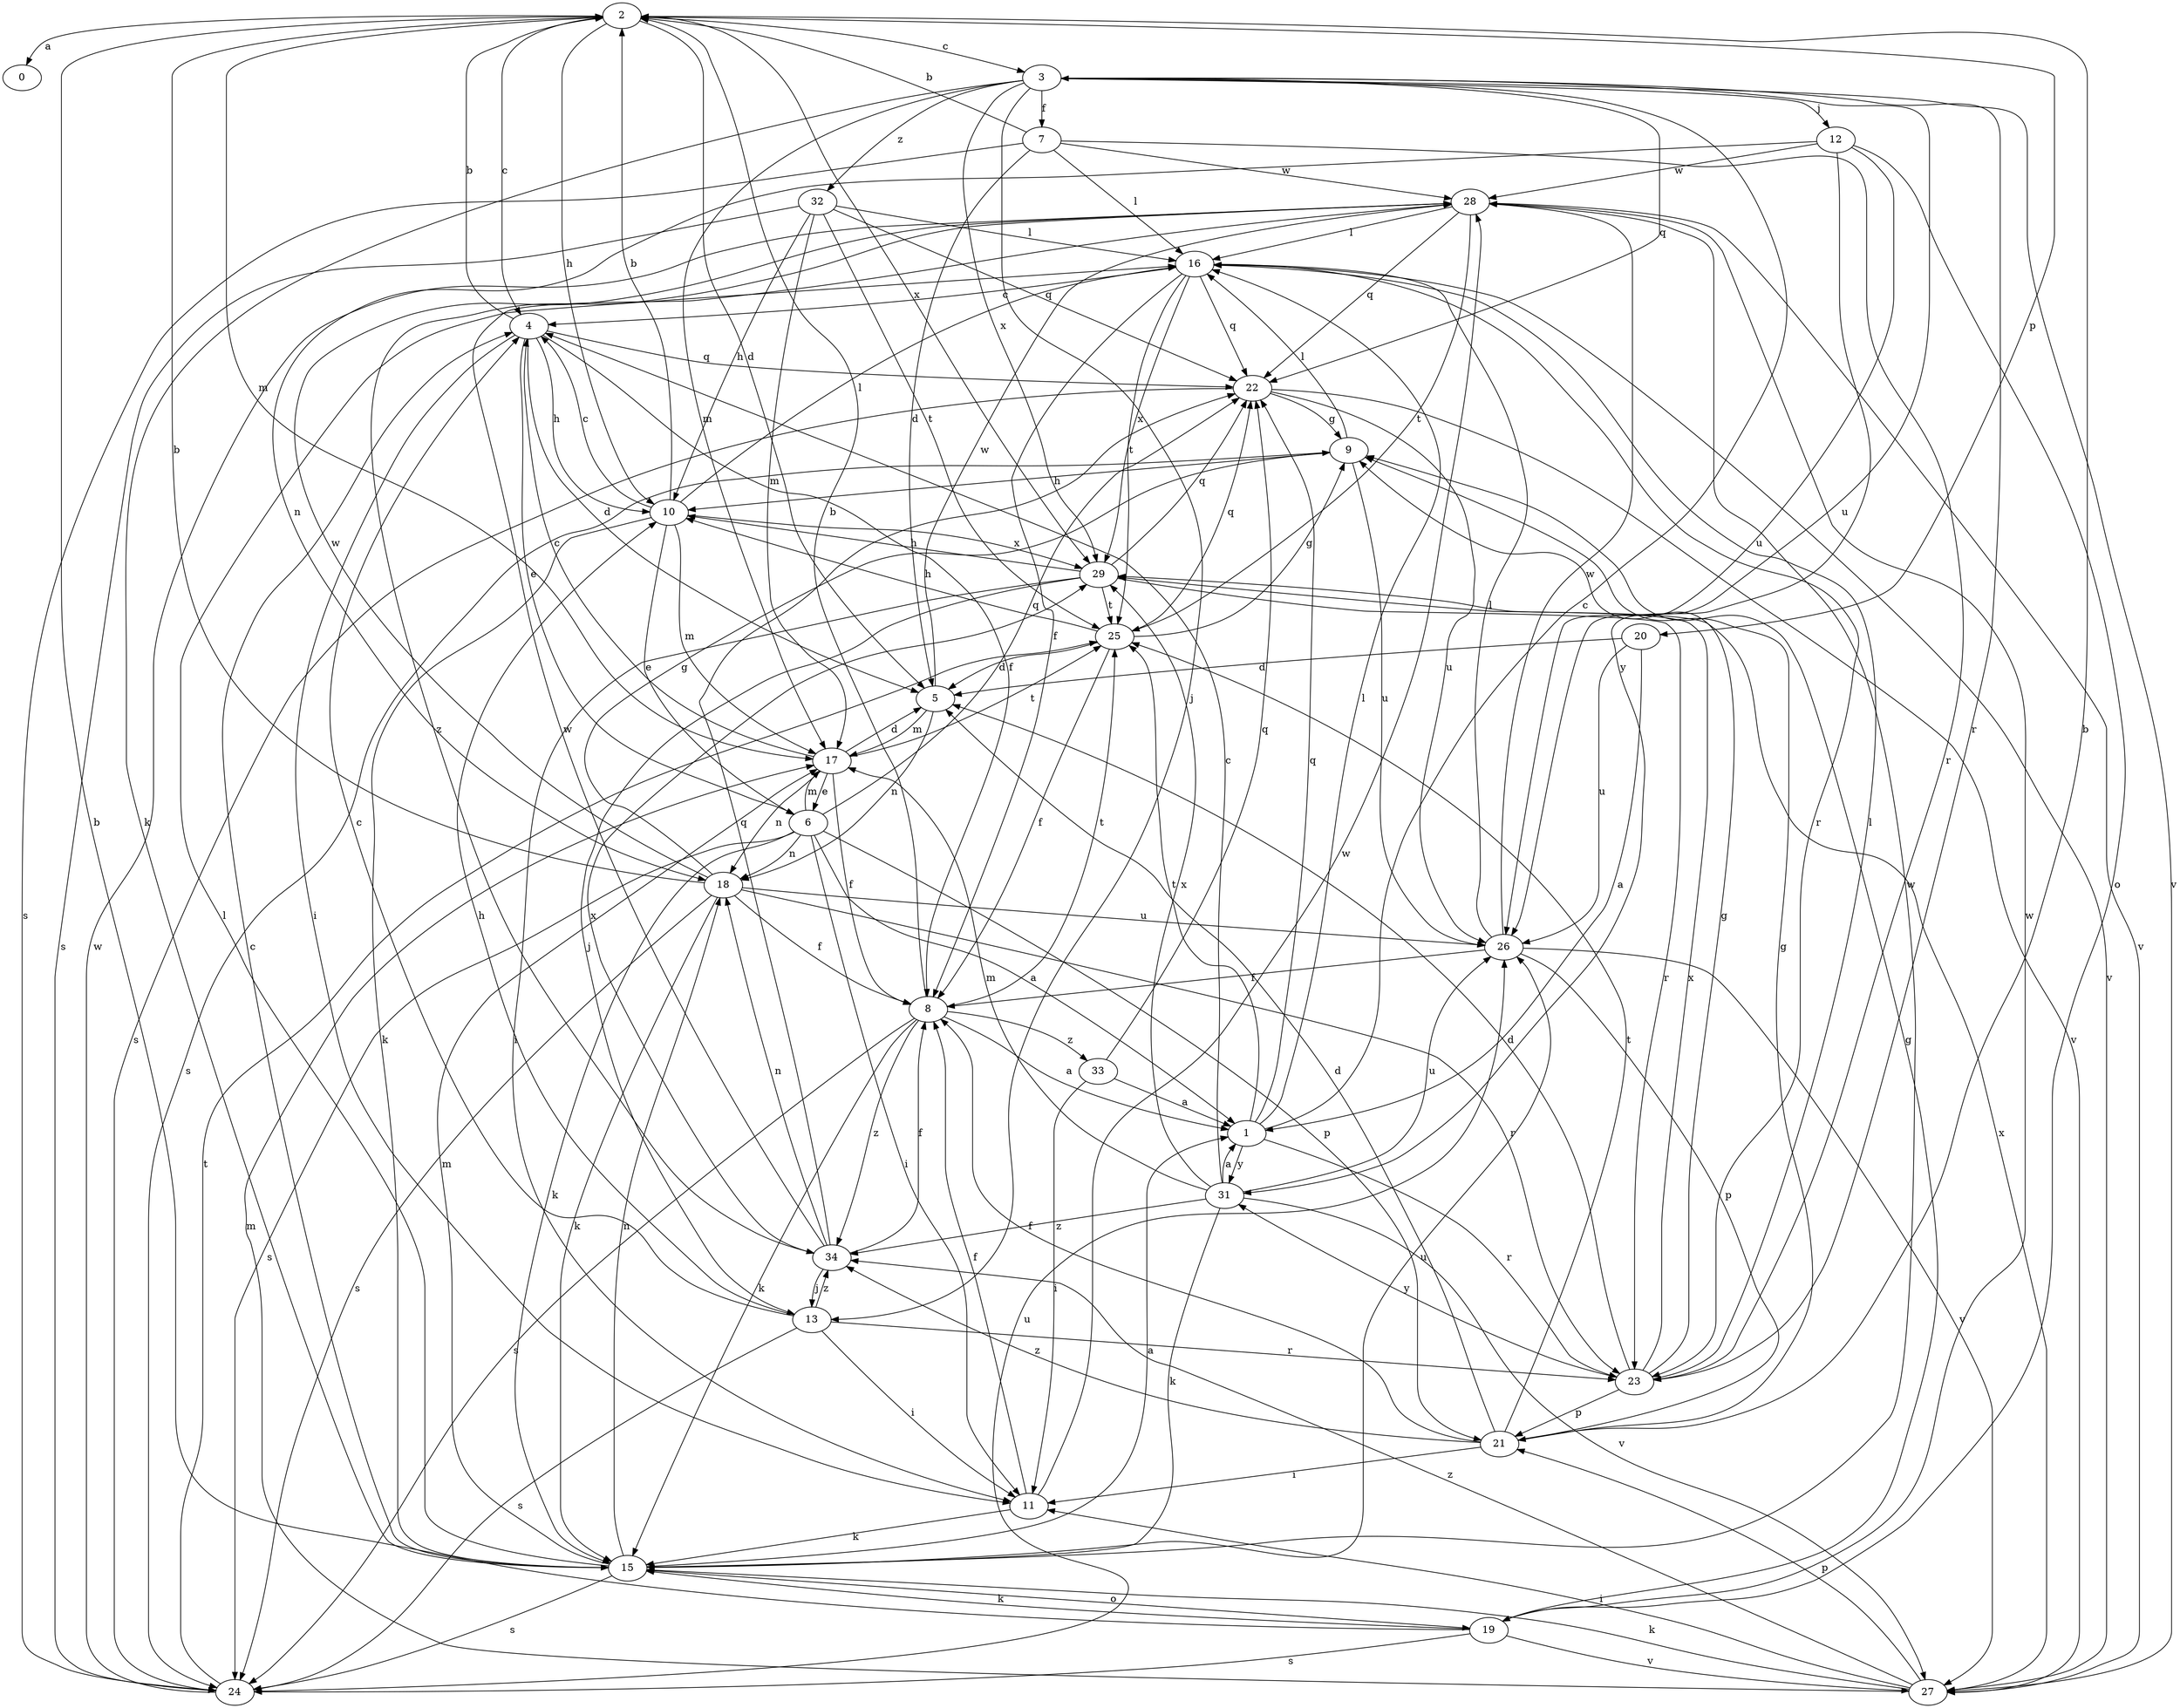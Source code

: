 strict digraph  {
0;
1;
2;
3;
4;
5;
6;
7;
8;
9;
10;
11;
12;
13;
15;
16;
17;
18;
19;
20;
21;
22;
23;
24;
25;
26;
27;
28;
29;
31;
32;
33;
34;
1 -> 3  [label=c];
1 -> 16  [label=l];
1 -> 22  [label=q];
1 -> 23  [label=r];
1 -> 25  [label=t];
1 -> 31  [label=y];
2 -> 0  [label=a];
2 -> 3  [label=c];
2 -> 4  [label=c];
2 -> 5  [label=d];
2 -> 10  [label=h];
2 -> 17  [label=m];
2 -> 20  [label=p];
2 -> 29  [label=x];
3 -> 7  [label=f];
3 -> 12  [label=j];
3 -> 13  [label=j];
3 -> 15  [label=k];
3 -> 17  [label=m];
3 -> 22  [label=q];
3 -> 23  [label=r];
3 -> 26  [label=u];
3 -> 27  [label=v];
3 -> 29  [label=x];
3 -> 32  [label=z];
4 -> 2  [label=b];
4 -> 5  [label=d];
4 -> 6  [label=e];
4 -> 8  [label=f];
4 -> 10  [label=h];
4 -> 11  [label=i];
4 -> 22  [label=q];
5 -> 17  [label=m];
5 -> 18  [label=n];
5 -> 28  [label=w];
6 -> 1  [label=a];
6 -> 11  [label=i];
6 -> 15  [label=k];
6 -> 17  [label=m];
6 -> 18  [label=n];
6 -> 21  [label=p];
6 -> 22  [label=q];
6 -> 24  [label=s];
7 -> 2  [label=b];
7 -> 5  [label=d];
7 -> 16  [label=l];
7 -> 23  [label=r];
7 -> 24  [label=s];
7 -> 28  [label=w];
8 -> 1  [label=a];
8 -> 2  [label=b];
8 -> 15  [label=k];
8 -> 24  [label=s];
8 -> 25  [label=t];
8 -> 33  [label=z];
8 -> 34  [label=z];
9 -> 10  [label=h];
9 -> 16  [label=l];
9 -> 24  [label=s];
9 -> 26  [label=u];
10 -> 2  [label=b];
10 -> 4  [label=c];
10 -> 6  [label=e];
10 -> 15  [label=k];
10 -> 16  [label=l];
10 -> 17  [label=m];
10 -> 29  [label=x];
11 -> 8  [label=f];
11 -> 15  [label=k];
11 -> 28  [label=w];
12 -> 18  [label=n];
12 -> 19  [label=o];
12 -> 26  [label=u];
12 -> 28  [label=w];
12 -> 31  [label=y];
13 -> 4  [label=c];
13 -> 10  [label=h];
13 -> 11  [label=i];
13 -> 23  [label=r];
13 -> 24  [label=s];
13 -> 34  [label=z];
15 -> 1  [label=a];
15 -> 4  [label=c];
15 -> 16  [label=l];
15 -> 17  [label=m];
15 -> 18  [label=n];
15 -> 19  [label=o];
15 -> 24  [label=s];
15 -> 26  [label=u];
15 -> 28  [label=w];
16 -> 4  [label=c];
16 -> 8  [label=f];
16 -> 22  [label=q];
16 -> 23  [label=r];
16 -> 25  [label=t];
16 -> 27  [label=v];
16 -> 29  [label=x];
17 -> 4  [label=c];
17 -> 5  [label=d];
17 -> 6  [label=e];
17 -> 8  [label=f];
17 -> 18  [label=n];
17 -> 25  [label=t];
18 -> 2  [label=b];
18 -> 8  [label=f];
18 -> 9  [label=g];
18 -> 15  [label=k];
18 -> 23  [label=r];
18 -> 24  [label=s];
18 -> 26  [label=u];
18 -> 28  [label=w];
19 -> 2  [label=b];
19 -> 9  [label=g];
19 -> 15  [label=k];
19 -> 24  [label=s];
19 -> 27  [label=v];
19 -> 28  [label=w];
20 -> 1  [label=a];
20 -> 5  [label=d];
20 -> 26  [label=u];
21 -> 2  [label=b];
21 -> 5  [label=d];
21 -> 8  [label=f];
21 -> 9  [label=g];
21 -> 11  [label=i];
21 -> 25  [label=t];
21 -> 34  [label=z];
22 -> 9  [label=g];
22 -> 24  [label=s];
22 -> 26  [label=u];
22 -> 27  [label=v];
23 -> 5  [label=d];
23 -> 9  [label=g];
23 -> 16  [label=l];
23 -> 21  [label=p];
23 -> 29  [label=x];
23 -> 31  [label=y];
24 -> 25  [label=t];
24 -> 26  [label=u];
24 -> 28  [label=w];
25 -> 5  [label=d];
25 -> 8  [label=f];
25 -> 9  [label=g];
25 -> 10  [label=h];
25 -> 22  [label=q];
26 -> 8  [label=f];
26 -> 16  [label=l];
26 -> 21  [label=p];
26 -> 27  [label=v];
26 -> 28  [label=w];
27 -> 11  [label=i];
27 -> 15  [label=k];
27 -> 17  [label=m];
27 -> 21  [label=p];
27 -> 29  [label=x];
27 -> 34  [label=z];
28 -> 16  [label=l];
28 -> 22  [label=q];
28 -> 25  [label=t];
28 -> 27  [label=v];
28 -> 34  [label=z];
29 -> 10  [label=h];
29 -> 11  [label=i];
29 -> 13  [label=j];
29 -> 22  [label=q];
29 -> 23  [label=r];
29 -> 25  [label=t];
31 -> 1  [label=a];
31 -> 4  [label=c];
31 -> 15  [label=k];
31 -> 17  [label=m];
31 -> 26  [label=u];
31 -> 27  [label=v];
31 -> 29  [label=x];
31 -> 34  [label=z];
32 -> 10  [label=h];
32 -> 16  [label=l];
32 -> 17  [label=m];
32 -> 22  [label=q];
32 -> 24  [label=s];
32 -> 25  [label=t];
33 -> 1  [label=a];
33 -> 11  [label=i];
33 -> 22  [label=q];
34 -> 8  [label=f];
34 -> 13  [label=j];
34 -> 18  [label=n];
34 -> 22  [label=q];
34 -> 28  [label=w];
34 -> 29  [label=x];
}
